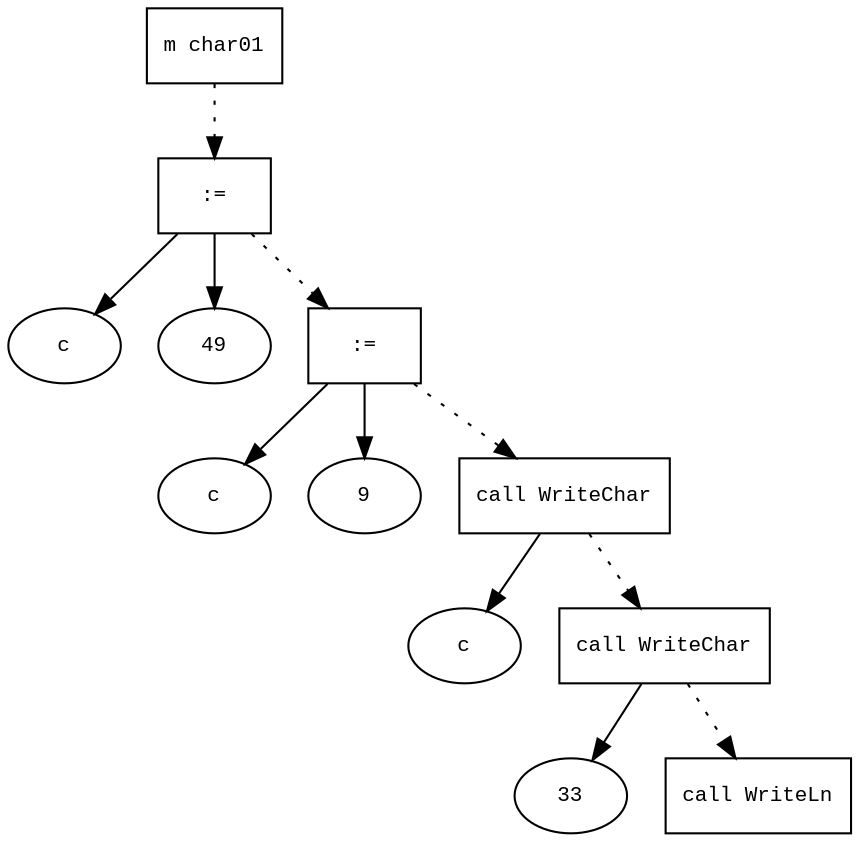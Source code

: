 digraph AST {
  graph [fontname="Times New Roman",fontsize=10];
  node  [fontname="Courier New",fontsize=10];
  edge  [fontname="Times New Roman",fontsize=10];

  node0 [label="m char01",shape=box];
  node5 [label=":=",shape=box];
  node3 [label="c",shape=ellipse];
  node5->node3;
  node4 [label="49",shape=ellipse];
  node5->node4;
  node0 -> node5 [style=dotted];
  node9 [label=":=",shape=box];
  node7 [label="c",shape=ellipse];
  node9->node7;
  node8 [label="9",shape=ellipse];
  node9->node8;
  node5 -> node9 [style=dotted];
  node10 [label="call WriteChar",shape=box];
  node12 [label="c",shape=ellipse];
  node10->node12;
  node9 -> node10 [style=dotted];
  node14 [label="call WriteChar",shape=box];
  node15 [label="33",shape=ellipse];
  node14->node15;
  node10 -> node14 [style=dotted];
  node17 [label="call WriteLn",shape=box];
  node14 -> node17 [style=dotted];
}
